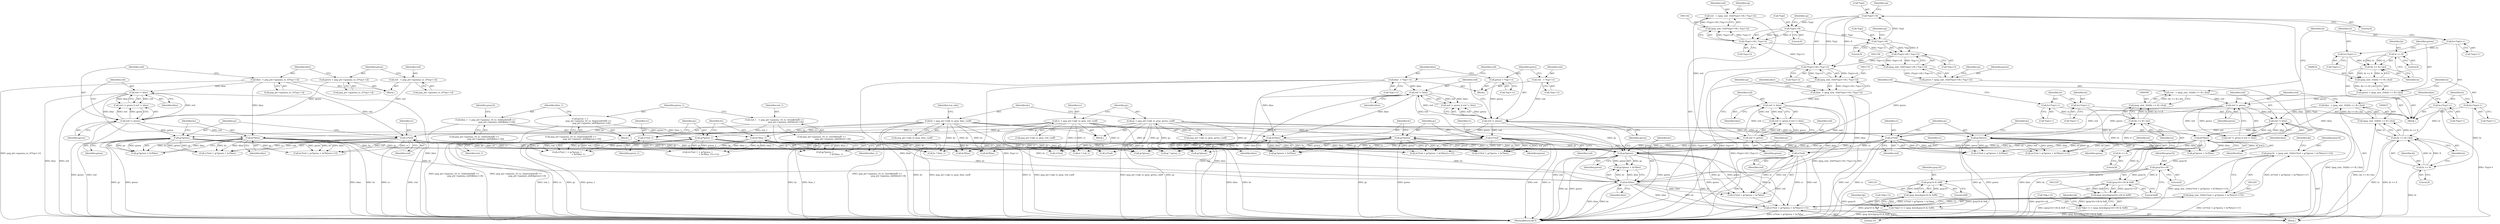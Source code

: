 digraph "0_Chrome_7f3d85b096f66870a15b37c2f40b219b2e292693_9@integer" {
"1001198" [label="(Call,gray16  = (png_uint_16)((rc*red + gc*green + bc*blue)>>15))"];
"1001200" [label="(Call,(png_uint_16)((rc*red + gc*green + bc*blue)>>15))"];
"1001202" [label="(Call,(rc*red + gc*green + bc*blue)>>15)"];
"1001204" [label="(Call,rc*red)"];
"1000660" [label="(Call,rc*red)"];
"1000127" [label="(Call,rc = png_ptr->rgb_to_gray_red_coeff)"];
"1000645" [label="(Call,red != green)"];
"1000596" [label="(Call,red   = (png_uint_16)((hi << 8) | (lo)))"];
"1000598" [label="(Call,(png_uint_16)((hi << 8) | (lo)))"];
"1000600" [label="(Call,(hi << 8) | (lo))"];
"1000601" [label="(Call,hi << 8)"];
"1000586" [label="(Call,hi=*(sp)++)"];
"1000591" [label="(Call,lo=*(sp)++)"];
"1000615" [label="(Call,green = (png_uint_16)((hi << 8) | (lo)))"];
"1000617" [label="(Call,(png_uint_16)((hi << 8) | (lo)))"];
"1000619" [label="(Call,(hi << 8) | (lo))"];
"1000620" [label="(Call,hi << 8)"];
"1000605" [label="(Call,hi=*(sp)++)"];
"1000610" [label="(Call,lo=*(sp)++)"];
"1000648" [label="(Call,red != blue)"];
"1000634" [label="(Call,blue  = (png_uint_16)((hi << 8) | (lo)))"];
"1000636" [label="(Call,(png_uint_16)((hi << 8) | (lo)))"];
"1000638" [label="(Call,(hi << 8) | (lo))"];
"1000639" [label="(Call,hi << 8)"];
"1000624" [label="(Call,hi=*(sp)++)"];
"1000629" [label="(Call,lo=*(sp)++)"];
"1000241" [label="(Call,rc*red)"];
"1000224" [label="(Call,red != blue)"];
"1000221" [label="(Call,red != green)"];
"1000190" [label="(Call,red   = png_ptr->gamma_to_1[*(sp++)])"];
"1000200" [label="(Call,green = png_ptr->gamma_to_1[*(sp++)])"];
"1000210" [label="(Call,blue  = png_ptr->gamma_to_1[*(sp++)])"];
"1000319" [label="(Call,rc*red)"];
"1000304" [label="(Call,red != blue)"];
"1000301" [label="(Call,red != green)"];
"1000282" [label="(Call,red   = *(sp++))"];
"1000288" [label="(Call,green = *(sp++))"];
"1000294" [label="(Call,blue  = *(sp++))"];
"1000509" [label="(Call,rc*red_1)"];
"1000449" [label="(Call,red_1   = png_ptr->gamma_16_to_1[(red&0xff) >>\n                                  png_ptr->gamma_shift][red>>8])"];
"1001189" [label="(Call,red != green)"];
"1001139" [label="(Call,red   = (png_uint_16)((*(sp)<<8) | *(sp+1)))"];
"1001141" [label="(Call,(png_uint_16)((*(sp)<<8) | *(sp+1)))"];
"1001143" [label="(Call,(*(sp)<<8) | *(sp+1))"];
"1001144" [label="(Call,*(sp)<<8)"];
"1001176" [label="(Call,*(sp)<<8)"];
"1001160" [label="(Call,*(sp)<<8)"];
"1001175" [label="(Call,(*(sp)<<8) | *(sp+1))"];
"1001159" [label="(Call,(*(sp)<<8) | *(sp+1))"];
"1001155" [label="(Call,green = (png_uint_16)((*(sp)<<8) | *(sp+1)))"];
"1001157" [label="(Call,(png_uint_16)((*(sp)<<8) | *(sp+1)))"];
"1001192" [label="(Call,red != blue)"];
"1001171" [label="(Call,blue  = (png_uint_16)((*(sp)<<8) | *(sp+1)))"];
"1001173" [label="(Call,(png_uint_16)((*(sp)<<8) | *(sp+1)))"];
"1001208" [label="(Call,gc*green)"];
"1000513" [label="(Call,gc*green_1)"];
"1000133" [label="(Call,gc = png_ptr->rgb_to_gray_green_coeff)"];
"1000467" [label="(Call,green_1 =\n                         png_ptr->gamma_16_to_1[(green&0xff) >>\n                                  png_ptr->gamma_shift][green>>8])"];
"1000323" [label="(Call,gc*green)"];
"1000664" [label="(Call,gc*green)"];
"1000245" [label="(Call,gc*green)"];
"1001211" [label="(Call,bc*blue)"];
"1000667" [label="(Call,bc*blue)"];
"1000139" [label="(Call,bc = png_ptr->rgb_to_gray_blue_coeff)"];
"1000326" [label="(Call,bc*blue)"];
"1000516" [label="(Call,bc*blue_1)"];
"1000485" [label="(Call,blue_1  = png_ptr->gamma_16_to_1[(blue&0xff) >>\n                                  png_ptr->gamma_shift][blue>>8])"];
"1000248" [label="(Call,bc*blue)"];
"1001222" [label="(Call,gray16>>8)"];
"1001221" [label="(Call,(gray16>>8) & 0xff)"];
"1001219" [label="(Call,(png_byte)((gray16>>8) & 0xff))"];
"1001215" [label="(Call,*(dp++) = (png_byte)((gray16>>8) & 0xff))"];
"1001232" [label="(Call,gray16 & 0xff)"];
"1001230" [label="(Call,(png_byte)(gray16 & 0xff))"];
"1001226" [label="(Call,*(dp++) = (png_byte)(gray16 & 0xff))"];
"1000509" [label="(Call,rc*red_1)"];
"1000242" [label="(Identifier,rc)"];
"1000326" [label="(Call,bc*blue)"];
"1001212" [label="(Identifier,bc)"];
"1000467" [label="(Call,green_1 =\n                         png_ptr->gamma_16_to_1[(green&0xff) >>\n                                  png_ptr->gamma_shift][green>>8])"];
"1001192" [label="(Call,red != blue)"];
"1000486" [label="(Identifier,blue_1)"];
"1000243" [label="(Identifier,red)"];
"1000128" [label="(Identifier,rc)"];
"1000220" [label="(Call,red != green || red != blue)"];
"1000862" [label="(Call,rc*red)"];
"1000646" [label="(Identifier,red)"];
"1001206" [label="(Identifier,red)"];
"1001230" [label="(Call,(png_byte)(gray16 & 0xff))"];
"1001159" [label="(Call,(*(sp)<<8) | *(sp+1))"];
"1000866" [label="(Call,gc*green)"];
"1001202" [label="(Call,(rc*red + gc*green + bc*blue)>>15)"];
"1000610" [label="(Call,lo=*(sp)++)"];
"1000212" [label="(Call,png_ptr->gamma_to_1[*(sp++)])"];
"1001215" [label="(Call,*(dp++) = (png_byte)((gray16>>8) & 0xff))"];
"1000487" [label="(Call,png_ptr->gamma_16_to_1[(blue&0xff) >>\n                                  png_ptr->gamma_shift][blue>>8])"];
"1001144" [label="(Call,*(sp)<<8)"];
"1000301" [label="(Call,red != green)"];
"1000661" [label="(Identifier,rc)"];
"1000141" [label="(Call,png_ptr->rgb_to_gray_blue_coeff)"];
"1000210" [label="(Call,blue  = png_ptr->gamma_to_1[*(sp++)])"];
"1000636" [label="(Call,(png_uint_16)((hi << 8) | (lo)))"];
"1000468" [label="(Identifier,green_1)"];
"1000290" [label="(Call,*(sp++))"];
"1001203" [label="(Call,rc*red + gc*green + bc*blue)"];
"1001208" [label="(Call,gc*green)"];
"1001211" [label="(Call,bc*blue)"];
"1000591" [label="(Call,lo=*(sp)++)"];
"1000664" [label="(Call,gc*green)"];
"1001214" [label="(Literal,15)"];
"1000211" [label="(Identifier,blue)"];
"1000511" [label="(Identifier,red_1)"];
"1001171" [label="(Call,blue  = (png_uint_16)((*(sp)<<8) | *(sp+1)))"];
"1000240" [label="(Call,rc*red + gc*green + bc*blue)"];
"1001161" [label="(Call,*(sp))"];
"1001177" [label="(Call,*(sp))"];
"1000635" [label="(Identifier,blue)"];
"1000592" [label="(Identifier,lo)"];
"1000304" [label="(Call,red != blue)"];
"1001175" [label="(Call,(*(sp)<<8) | *(sp+1))"];
"1000514" [label="(Identifier,gc)"];
"1000587" [label="(Identifier,hi)"];
"1000241" [label="(Call,rc*red)"];
"1000634" [label="(Call,blue  = (png_uint_16)((hi << 8) | (lo)))"];
"1000306" [label="(Identifier,blue)"];
"1000510" [label="(Identifier,rc)"];
"1000639" [label="(Call,hi << 8)"];
"1000647" [label="(Identifier,green)"];
"1000447" [label="(Block,)"];
"1000669" [label="(Identifier,blue)"];
"1001157" [label="(Call,(png_uint_16)((*(sp)<<8) | *(sp+1)))"];
"1000328" [label="(Identifier,blue)"];
"1001204" [label="(Call,rc*red)"];
"1001057" [label="(Call,bc * blue_1)"];
"1000325" [label="(Identifier,green)"];
"1001140" [label="(Identifier,red)"];
"1000512" [label="(Call,gc*green_1\n                                  + bc*blue_1)"];
"1000791" [label="(Call,gc*green)"];
"1001224" [label="(Literal,8)"];
"1000597" [label="(Identifier,red)"];
"1000319" [label="(Call,rc*red)"];
"1000321" [label="(Identifier,red)"];
"1000247" [label="(Identifier,green)"];
"1000649" [label="(Identifier,red)"];
"1000617" [label="(Call,(png_uint_16)((hi << 8) | (lo)))"];
"1000593" [label="(Call,*(sp)++)"];
"1001179" [label="(Literal,8)"];
"1001166" [label="(Identifier,sp)"];
"1001221" [label="(Call,(gray16>>8) & 0xff)"];
"1000603" [label="(Literal,8)"];
"1001160" [label="(Call,*(sp)<<8)"];
"1000513" [label="(Call,gc*green_1)"];
"1000248" [label="(Call,bc*blue)"];
"1000323" [label="(Call,gc*green)"];
"1000596" [label="(Call,red   = (png_uint_16)((hi << 8) | (lo)))"];
"1000626" [label="(Call,*(sp)++)"];
"1000787" [label="(Call,rc*red)"];
"1000650" [label="(Identifier,blue)"];
"1000631" [label="(Call,*(sp)++)"];
"1000200" [label="(Call,green = png_ptr->gamma_to_1[*(sp++)])"];
"1000245" [label="(Call,gc*green)"];
"1000588" [label="(Call,*(sp)++)"];
"1001155" [label="(Call,green = (png_uint_16)((*(sp)<<8) | *(sp+1)))"];
"1000451" [label="(Call,png_ptr->gamma_16_to_1[(red&0xff) >>\n                                  png_ptr->gamma_shift][red>>8])"];
"1001172" [label="(Identifier,blue)"];
"1000869" [label="(Call,bc*blue)"];
"1000244" [label="(Call,gc*green + bc*blue)"];
"1000619" [label="(Call,(hi << 8) | (lo))"];
"1000226" [label="(Identifier,blue)"];
"1000642" [label="(Identifier,lo)"];
"1000192" [label="(Call,png_ptr->gamma_to_1[*(sp++)])"];
"1000288" [label="(Call,green = *(sp++))"];
"1001134" [label="(Block,)"];
"1001227" [label="(Call,*(dp++))"];
"1000644" [label="(Call,red != green || red != blue)"];
"1000607" [label="(Call,*(sp)++)"];
"1000624" [label="(Call,hi=*(sp)++)"];
"1001185" [label="(Identifier,sp)"];
"1000318" [label="(Call,rc*red + gc*green + bc*blue)"];
"1000296" [label="(Call,*(sp++))"];
"1000794" [label="(Call,bc*blue)"];
"1000648" [label="(Call,red != blue)"];
"1000658" [label="(Call,(rc*red + gc*green + bc*blue)>>15)"];
"1000250" [label="(Identifier,blue)"];
"1000224" [label="(Call,red != blue)"];
"1001191" [label="(Identifier,green)"];
"1000586" [label="(Call,hi=*(sp)++)"];
"1001222" [label="(Call,gray16>>8)"];
"1001147" [label="(Literal,8)"];
"1000602" [label="(Identifier,hi)"];
"1000294" [label="(Call,blue  = *(sp++))"];
"1000622" [label="(Literal,8)"];
"1001193" [label="(Identifier,red)"];
"1001163" [label="(Literal,8)"];
"1001189" [label="(Call,red != green)"];
"1000666" [label="(Identifier,green)"];
"1000629" [label="(Call,lo=*(sp)++)"];
"1001209" [label="(Identifier,gc)"];
"1000222" [label="(Identifier,red)"];
"1000600" [label="(Call,(hi << 8) | (lo))"];
"1000303" [label="(Identifier,green)"];
"1000517" [label="(Identifier,bc)"];
"1000604" [label="(Identifier,lo)"];
"1000249" [label="(Identifier,bc)"];
"1000485" [label="(Call,blue_1  = png_ptr->gamma_16_to_1[(blue&0xff) >>\n                                  png_ptr->gamma_shift][blue>>8])"];
"1001050" [label="(Call,rc * red_1)"];
"1001194" [label="(Identifier,blue)"];
"1000305" [label="(Identifier,red)"];
"1001150" [label="(Identifier,sp)"];
"1000190" [label="(Call,red   = png_ptr->gamma_to_1[*(sp++)])"];
"1001233" [label="(Identifier,gray16)"];
"1000449" [label="(Call,red_1   = png_ptr->gamma_16_to_1[(red&0xff) >>\n                                  png_ptr->gamma_shift][red>>8])"];
"1000147" [label="(Identifier,row_info)"];
"1000289" [label="(Identifier,green)"];
"1001210" [label="(Identifier,green)"];
"1000320" [label="(Identifier,rc)"];
"1000621" [label="(Identifier,hi)"];
"1000611" [label="(Identifier,lo)"];
"1001226" [label="(Call,*(dp++) = (png_byte)(gray16 & 0xff))"];
"1000300" [label="(Call,red != green || red != blue)"];
"1000133" [label="(Call,gc = png_ptr->rgb_to_gray_green_coeff)"];
"1001234" [label="(Literal,0xff)"];
"1000127" [label="(Call,rc = png_ptr->rgb_to_gray_red_coeff)"];
"1001229" [label="(Identifier,dp)"];
"1001238" [label="(Identifier,dp)"];
"1001199" [label="(Identifier,gray16)"];
"1001205" [label="(Identifier,rc)"];
"1000623" [label="(Identifier,lo)"];
"1000282" [label="(Call,red   = *(sp++))"];
"1000665" [label="(Identifier,gc)"];
"1001207" [label="(Call,gc*green + bc*blue)"];
"1001176" [label="(Call,*(sp)<<8)"];
"1000507" [label="(Call,(rc*red_1 + gc*green_1\n                                  + bc*blue_1)>>15)"];
"1001285" [label="(MethodReturn,RET)"];
"1000283" [label="(Identifier,red)"];
"1000134" [label="(Identifier,gc)"];
"1000280" [label="(Block,)"];
"1000516" [label="(Call,bc*blue_1)"];
"1001054" [label="(Call,gc * green_1)"];
"1001153" [label="(Identifier,sp)"];
"1000317" [label="(Call,(rc*red + gc*green + bc*blue)>>15)"];
"1000601" [label="(Call,hi << 8)"];
"1001148" [label="(Call,*(sp+1))"];
"1000662" [label="(Identifier,red)"];
"1000663" [label="(Call,gc*green + bc*blue)"];
"1001198" [label="(Call,gray16  = (png_uint_16)((rc*red + gc*green + bc*blue)>>15))"];
"1000579" [label="(Block,)"];
"1000515" [label="(Identifier,green_1)"];
"1000612" [label="(Call,*(sp)++)"];
"1000641" [label="(Literal,8)"];
"1000324" [label="(Identifier,gc)"];
"1001164" [label="(Call,*(sp+1))"];
"1000667" [label="(Call,bc*blue)"];
"1000327" [label="(Identifier,bc)"];
"1000139" [label="(Call,bc = png_ptr->rgb_to_gray_blue_coeff)"];
"1000188" [label="(Block,)"];
"1001180" [label="(Call,*(sp+1))"];
"1001141" [label="(Call,(png_uint_16)((*(sp)<<8) | *(sp+1)))"];
"1000221" [label="(Call,red != green)"];
"1001216" [label="(Call,*(dp++))"];
"1000246" [label="(Identifier,gc)"];
"1000191" [label="(Identifier,red)"];
"1000223" [label="(Identifier,green)"];
"1001190" [label="(Identifier,red)"];
"1000284" [label="(Call,*(sp++))"];
"1000225" [label="(Identifier,red)"];
"1000660" [label="(Call,rc*red)"];
"1000518" [label="(Identifier,blue_1)"];
"1001218" [label="(Identifier,dp)"];
"1000295" [label="(Identifier,blue)"];
"1000140" [label="(Identifier,bc)"];
"1001223" [label="(Identifier,gray16)"];
"1001169" [label="(Identifier,sp)"];
"1001219" [label="(Call,(png_byte)((gray16>>8) & 0xff))"];
"1000504" [label="(Identifier,gray16)"];
"1001156" [label="(Identifier,green)"];
"1000616" [label="(Identifier,green)"];
"1000135" [label="(Call,png_ptr->rgb_to_gray_green_coeff)"];
"1001145" [label="(Call,*(sp))"];
"1000129" [label="(Call,png_ptr->rgb_to_gray_red_coeff)"];
"1001200" [label="(Call,(png_uint_16)((rc*red + gc*green + bc*blue)>>15))"];
"1000638" [label="(Call,(hi << 8) | (lo))"];
"1000508" [label="(Call,rc*red_1 + gc*green_1\n                                  + bc*blue_1)"];
"1001139" [label="(Call,red   = (png_uint_16)((*(sp)<<8) | *(sp+1)))"];
"1000125" [label="(Block,)"];
"1001182" [label="(Identifier,sp)"];
"1001173" [label="(Call,(png_uint_16)((*(sp)<<8) | *(sp+1)))"];
"1000630" [label="(Identifier,lo)"];
"1000659" [label="(Call,rc*red + gc*green + bc*blue)"];
"1000322" [label="(Call,gc*green + bc*blue)"];
"1000202" [label="(Call,png_ptr->gamma_to_1[*(sp++)])"];
"1001143" [label="(Call,(*(sp)<<8) | *(sp+1))"];
"1000645" [label="(Call,red != green)"];
"1000620" [label="(Call,hi << 8)"];
"1000201" [label="(Identifier,green)"];
"1000625" [label="(Identifier,hi)"];
"1000450" [label="(Identifier,red_1)"];
"1001225" [label="(Literal,0xff)"];
"1001213" [label="(Identifier,blue)"];
"1000598" [label="(Call,(png_uint_16)((hi << 8) | (lo)))"];
"1000469" [label="(Call,png_ptr->gamma_16_to_1[(green&0xff) >>\n                                  png_ptr->gamma_shift][green>>8])"];
"1001232" [label="(Call,gray16 & 0xff)"];
"1000640" [label="(Identifier,hi)"];
"1000668" [label="(Identifier,bc)"];
"1001188" [label="(Call,red != green || red != blue)"];
"1000606" [label="(Identifier,hi)"];
"1000615" [label="(Call,green = (png_uint_16)((hi << 8) | (lo)))"];
"1000302" [label="(Identifier,red)"];
"1000239" [label="(Call,(rc*red + gc*green + bc*blue)>>15)"];
"1000605" [label="(Call,hi=*(sp)++)"];
"1001198" -> "1001134"  [label="AST: "];
"1001198" -> "1001200"  [label="CFG: "];
"1001199" -> "1001198"  [label="AST: "];
"1001200" -> "1001198"  [label="AST: "];
"1001218" -> "1001198"  [label="CFG: "];
"1001198" -> "1001285"  [label="DDG: (png_uint_16)((rc*red + gc*green + bc*blue)>>15)"];
"1001200" -> "1001198"  [label="DDG: (rc*red + gc*green + bc*blue)>>15"];
"1001198" -> "1001222"  [label="DDG: gray16"];
"1001200" -> "1001202"  [label="CFG: "];
"1001201" -> "1001200"  [label="AST: "];
"1001202" -> "1001200"  [label="AST: "];
"1001200" -> "1001285"  [label="DDG: (rc*red + gc*green + bc*blue)>>15"];
"1001202" -> "1001200"  [label="DDG: rc*red + gc*green + bc*blue"];
"1001202" -> "1001200"  [label="DDG: 15"];
"1001202" -> "1001214"  [label="CFG: "];
"1001203" -> "1001202"  [label="AST: "];
"1001214" -> "1001202"  [label="AST: "];
"1001202" -> "1001285"  [label="DDG: rc*red + gc*green + bc*blue"];
"1001204" -> "1001202"  [label="DDG: rc"];
"1001204" -> "1001202"  [label="DDG: red"];
"1001208" -> "1001202"  [label="DDG: gc"];
"1001208" -> "1001202"  [label="DDG: green"];
"1001211" -> "1001202"  [label="DDG: bc"];
"1001211" -> "1001202"  [label="DDG: blue"];
"1001204" -> "1001203"  [label="AST: "];
"1001204" -> "1001206"  [label="CFG: "];
"1001205" -> "1001204"  [label="AST: "];
"1001206" -> "1001204"  [label="AST: "];
"1001209" -> "1001204"  [label="CFG: "];
"1001204" -> "1001285"  [label="DDG: rc"];
"1001204" -> "1001285"  [label="DDG: red"];
"1001204" -> "1001203"  [label="DDG: rc"];
"1001204" -> "1001203"  [label="DDG: red"];
"1000660" -> "1001204"  [label="DDG: rc"];
"1000241" -> "1001204"  [label="DDG: rc"];
"1000319" -> "1001204"  [label="DDG: rc"];
"1000127" -> "1001204"  [label="DDG: rc"];
"1000509" -> "1001204"  [label="DDG: rc"];
"1001189" -> "1001204"  [label="DDG: red"];
"1001192" -> "1001204"  [label="DDG: red"];
"1000660" -> "1000659"  [label="AST: "];
"1000660" -> "1000662"  [label="CFG: "];
"1000661" -> "1000660"  [label="AST: "];
"1000662" -> "1000660"  [label="AST: "];
"1000665" -> "1000660"  [label="CFG: "];
"1000660" -> "1001285"  [label="DDG: rc"];
"1000660" -> "1001285"  [label="DDG: red"];
"1000660" -> "1000658"  [label="DDG: rc"];
"1000660" -> "1000658"  [label="DDG: red"];
"1000660" -> "1000659"  [label="DDG: rc"];
"1000660" -> "1000659"  [label="DDG: red"];
"1000127" -> "1000660"  [label="DDG: rc"];
"1000645" -> "1000660"  [label="DDG: red"];
"1000648" -> "1000660"  [label="DDG: red"];
"1000660" -> "1000787"  [label="DDG: rc"];
"1000660" -> "1000862"  [label="DDG: rc"];
"1000660" -> "1001050"  [label="DDG: rc"];
"1000127" -> "1000125"  [label="AST: "];
"1000127" -> "1000129"  [label="CFG: "];
"1000128" -> "1000127"  [label="AST: "];
"1000129" -> "1000127"  [label="AST: "];
"1000134" -> "1000127"  [label="CFG: "];
"1000127" -> "1001285"  [label="DDG: png_ptr->rgb_to_gray_red_coeff"];
"1000127" -> "1001285"  [label="DDG: rc"];
"1000127" -> "1000241"  [label="DDG: rc"];
"1000127" -> "1000319"  [label="DDG: rc"];
"1000127" -> "1000509"  [label="DDG: rc"];
"1000127" -> "1000787"  [label="DDG: rc"];
"1000127" -> "1000862"  [label="DDG: rc"];
"1000127" -> "1001050"  [label="DDG: rc"];
"1000645" -> "1000644"  [label="AST: "];
"1000645" -> "1000647"  [label="CFG: "];
"1000646" -> "1000645"  [label="AST: "];
"1000647" -> "1000645"  [label="AST: "];
"1000649" -> "1000645"  [label="CFG: "];
"1000644" -> "1000645"  [label="CFG: "];
"1000645" -> "1000644"  [label="DDG: red"];
"1000645" -> "1000644"  [label="DDG: green"];
"1000596" -> "1000645"  [label="DDG: red"];
"1000615" -> "1000645"  [label="DDG: green"];
"1000645" -> "1000648"  [label="DDG: red"];
"1000645" -> "1000664"  [label="DDG: green"];
"1000596" -> "1000579"  [label="AST: "];
"1000596" -> "1000598"  [label="CFG: "];
"1000597" -> "1000596"  [label="AST: "];
"1000598" -> "1000596"  [label="AST: "];
"1000606" -> "1000596"  [label="CFG: "];
"1000598" -> "1000596"  [label="DDG: (hi << 8) | (lo)"];
"1000598" -> "1000600"  [label="CFG: "];
"1000599" -> "1000598"  [label="AST: "];
"1000600" -> "1000598"  [label="AST: "];
"1000600" -> "1000598"  [label="DDG: hi << 8"];
"1000600" -> "1000598"  [label="DDG: lo"];
"1000600" -> "1000604"  [label="CFG: "];
"1000601" -> "1000600"  [label="AST: "];
"1000604" -> "1000600"  [label="AST: "];
"1000601" -> "1000600"  [label="DDG: hi"];
"1000601" -> "1000600"  [label="DDG: 8"];
"1000591" -> "1000600"  [label="DDG: lo"];
"1000601" -> "1000603"  [label="CFG: "];
"1000602" -> "1000601"  [label="AST: "];
"1000603" -> "1000601"  [label="AST: "];
"1000604" -> "1000601"  [label="CFG: "];
"1000586" -> "1000601"  [label="DDG: hi"];
"1000586" -> "1000579"  [label="AST: "];
"1000586" -> "1000588"  [label="CFG: "];
"1000587" -> "1000586"  [label="AST: "];
"1000588" -> "1000586"  [label="AST: "];
"1000592" -> "1000586"  [label="CFG: "];
"1000591" -> "1000579"  [label="AST: "];
"1000591" -> "1000593"  [label="CFG: "];
"1000592" -> "1000591"  [label="AST: "];
"1000593" -> "1000591"  [label="AST: "];
"1000597" -> "1000591"  [label="CFG: "];
"1000615" -> "1000579"  [label="AST: "];
"1000615" -> "1000617"  [label="CFG: "];
"1000616" -> "1000615"  [label="AST: "];
"1000617" -> "1000615"  [label="AST: "];
"1000625" -> "1000615"  [label="CFG: "];
"1000617" -> "1000615"  [label="DDG: (hi << 8) | (lo)"];
"1000617" -> "1000619"  [label="CFG: "];
"1000618" -> "1000617"  [label="AST: "];
"1000619" -> "1000617"  [label="AST: "];
"1000619" -> "1000617"  [label="DDG: hi << 8"];
"1000619" -> "1000617"  [label="DDG: lo"];
"1000619" -> "1000623"  [label="CFG: "];
"1000620" -> "1000619"  [label="AST: "];
"1000623" -> "1000619"  [label="AST: "];
"1000620" -> "1000619"  [label="DDG: hi"];
"1000620" -> "1000619"  [label="DDG: 8"];
"1000610" -> "1000619"  [label="DDG: lo"];
"1000620" -> "1000622"  [label="CFG: "];
"1000621" -> "1000620"  [label="AST: "];
"1000622" -> "1000620"  [label="AST: "];
"1000623" -> "1000620"  [label="CFG: "];
"1000605" -> "1000620"  [label="DDG: hi"];
"1000605" -> "1000579"  [label="AST: "];
"1000605" -> "1000607"  [label="CFG: "];
"1000606" -> "1000605"  [label="AST: "];
"1000607" -> "1000605"  [label="AST: "];
"1000611" -> "1000605"  [label="CFG: "];
"1000610" -> "1000579"  [label="AST: "];
"1000610" -> "1000612"  [label="CFG: "];
"1000611" -> "1000610"  [label="AST: "];
"1000612" -> "1000610"  [label="AST: "];
"1000616" -> "1000610"  [label="CFG: "];
"1000648" -> "1000644"  [label="AST: "];
"1000648" -> "1000650"  [label="CFG: "];
"1000649" -> "1000648"  [label="AST: "];
"1000650" -> "1000648"  [label="AST: "];
"1000644" -> "1000648"  [label="CFG: "];
"1000648" -> "1000644"  [label="DDG: red"];
"1000648" -> "1000644"  [label="DDG: blue"];
"1000634" -> "1000648"  [label="DDG: blue"];
"1000648" -> "1000667"  [label="DDG: blue"];
"1000634" -> "1000579"  [label="AST: "];
"1000634" -> "1000636"  [label="CFG: "];
"1000635" -> "1000634"  [label="AST: "];
"1000636" -> "1000634"  [label="AST: "];
"1000646" -> "1000634"  [label="CFG: "];
"1000634" -> "1001285"  [label="DDG: (png_uint_16)((hi << 8) | (lo))"];
"1000636" -> "1000634"  [label="DDG: (hi << 8) | (lo)"];
"1000634" -> "1000667"  [label="DDG: blue"];
"1000636" -> "1000638"  [label="CFG: "];
"1000637" -> "1000636"  [label="AST: "];
"1000638" -> "1000636"  [label="AST: "];
"1000636" -> "1001285"  [label="DDG: (hi << 8) | (lo)"];
"1000638" -> "1000636"  [label="DDG: hi << 8"];
"1000638" -> "1000636"  [label="DDG: lo"];
"1000638" -> "1000642"  [label="CFG: "];
"1000639" -> "1000638"  [label="AST: "];
"1000642" -> "1000638"  [label="AST: "];
"1000638" -> "1001285"  [label="DDG: hi << 8"];
"1000638" -> "1001285"  [label="DDG: lo"];
"1000639" -> "1000638"  [label="DDG: hi"];
"1000639" -> "1000638"  [label="DDG: 8"];
"1000629" -> "1000638"  [label="DDG: lo"];
"1000639" -> "1000641"  [label="CFG: "];
"1000640" -> "1000639"  [label="AST: "];
"1000641" -> "1000639"  [label="AST: "];
"1000642" -> "1000639"  [label="CFG: "];
"1000639" -> "1001285"  [label="DDG: hi"];
"1000624" -> "1000639"  [label="DDG: hi"];
"1000624" -> "1000579"  [label="AST: "];
"1000624" -> "1000626"  [label="CFG: "];
"1000625" -> "1000624"  [label="AST: "];
"1000626" -> "1000624"  [label="AST: "];
"1000630" -> "1000624"  [label="CFG: "];
"1000629" -> "1000579"  [label="AST: "];
"1000629" -> "1000631"  [label="CFG: "];
"1000630" -> "1000629"  [label="AST: "];
"1000631" -> "1000629"  [label="AST: "];
"1000635" -> "1000629"  [label="CFG: "];
"1000629" -> "1001285"  [label="DDG: *(sp)++"];
"1000241" -> "1000240"  [label="AST: "];
"1000241" -> "1000243"  [label="CFG: "];
"1000242" -> "1000241"  [label="AST: "];
"1000243" -> "1000241"  [label="AST: "];
"1000246" -> "1000241"  [label="CFG: "];
"1000241" -> "1001285"  [label="DDG: rc"];
"1000241" -> "1001285"  [label="DDG: red"];
"1000241" -> "1000239"  [label="DDG: rc"];
"1000241" -> "1000239"  [label="DDG: red"];
"1000241" -> "1000240"  [label="DDG: rc"];
"1000241" -> "1000240"  [label="DDG: red"];
"1000224" -> "1000241"  [label="DDG: red"];
"1000221" -> "1000241"  [label="DDG: red"];
"1000241" -> "1000787"  [label="DDG: rc"];
"1000241" -> "1000862"  [label="DDG: rc"];
"1000241" -> "1001050"  [label="DDG: rc"];
"1000224" -> "1000220"  [label="AST: "];
"1000224" -> "1000226"  [label="CFG: "];
"1000225" -> "1000224"  [label="AST: "];
"1000226" -> "1000224"  [label="AST: "];
"1000220" -> "1000224"  [label="CFG: "];
"1000224" -> "1001285"  [label="DDG: red"];
"1000224" -> "1001285"  [label="DDG: blue"];
"1000224" -> "1000220"  [label="DDG: red"];
"1000224" -> "1000220"  [label="DDG: blue"];
"1000221" -> "1000224"  [label="DDG: red"];
"1000210" -> "1000224"  [label="DDG: blue"];
"1000224" -> "1000248"  [label="DDG: blue"];
"1000221" -> "1000220"  [label="AST: "];
"1000221" -> "1000223"  [label="CFG: "];
"1000222" -> "1000221"  [label="AST: "];
"1000223" -> "1000221"  [label="AST: "];
"1000225" -> "1000221"  [label="CFG: "];
"1000220" -> "1000221"  [label="CFG: "];
"1000221" -> "1001285"  [label="DDG: green"];
"1000221" -> "1001285"  [label="DDG: red"];
"1000221" -> "1000220"  [label="DDG: red"];
"1000221" -> "1000220"  [label="DDG: green"];
"1000190" -> "1000221"  [label="DDG: red"];
"1000200" -> "1000221"  [label="DDG: green"];
"1000221" -> "1000245"  [label="DDG: green"];
"1000190" -> "1000188"  [label="AST: "];
"1000190" -> "1000192"  [label="CFG: "];
"1000191" -> "1000190"  [label="AST: "];
"1000192" -> "1000190"  [label="AST: "];
"1000201" -> "1000190"  [label="CFG: "];
"1000200" -> "1000188"  [label="AST: "];
"1000200" -> "1000202"  [label="CFG: "];
"1000201" -> "1000200"  [label="AST: "];
"1000202" -> "1000200"  [label="AST: "];
"1000211" -> "1000200"  [label="CFG: "];
"1000210" -> "1000188"  [label="AST: "];
"1000210" -> "1000212"  [label="CFG: "];
"1000211" -> "1000210"  [label="AST: "];
"1000212" -> "1000210"  [label="AST: "];
"1000222" -> "1000210"  [label="CFG: "];
"1000210" -> "1001285"  [label="DDG: png_ptr->gamma_to_1[*(sp++)]"];
"1000210" -> "1001285"  [label="DDG: blue"];
"1000210" -> "1000248"  [label="DDG: blue"];
"1000319" -> "1000318"  [label="AST: "];
"1000319" -> "1000321"  [label="CFG: "];
"1000320" -> "1000319"  [label="AST: "];
"1000321" -> "1000319"  [label="AST: "];
"1000324" -> "1000319"  [label="CFG: "];
"1000319" -> "1001285"  [label="DDG: red"];
"1000319" -> "1001285"  [label="DDG: rc"];
"1000319" -> "1000317"  [label="DDG: rc"];
"1000319" -> "1000317"  [label="DDG: red"];
"1000319" -> "1000318"  [label="DDG: rc"];
"1000319" -> "1000318"  [label="DDG: red"];
"1000304" -> "1000319"  [label="DDG: red"];
"1000301" -> "1000319"  [label="DDG: red"];
"1000319" -> "1000787"  [label="DDG: rc"];
"1000319" -> "1000862"  [label="DDG: rc"];
"1000319" -> "1001050"  [label="DDG: rc"];
"1000304" -> "1000300"  [label="AST: "];
"1000304" -> "1000306"  [label="CFG: "];
"1000305" -> "1000304"  [label="AST: "];
"1000306" -> "1000304"  [label="AST: "];
"1000300" -> "1000304"  [label="CFG: "];
"1000304" -> "1001285"  [label="DDG: red"];
"1000304" -> "1001285"  [label="DDG: blue"];
"1000304" -> "1000300"  [label="DDG: red"];
"1000304" -> "1000300"  [label="DDG: blue"];
"1000301" -> "1000304"  [label="DDG: red"];
"1000294" -> "1000304"  [label="DDG: blue"];
"1000304" -> "1000326"  [label="DDG: blue"];
"1000301" -> "1000300"  [label="AST: "];
"1000301" -> "1000303"  [label="CFG: "];
"1000302" -> "1000301"  [label="AST: "];
"1000303" -> "1000301"  [label="AST: "];
"1000305" -> "1000301"  [label="CFG: "];
"1000300" -> "1000301"  [label="CFG: "];
"1000301" -> "1001285"  [label="DDG: green"];
"1000301" -> "1001285"  [label="DDG: red"];
"1000301" -> "1000300"  [label="DDG: red"];
"1000301" -> "1000300"  [label="DDG: green"];
"1000282" -> "1000301"  [label="DDG: red"];
"1000288" -> "1000301"  [label="DDG: green"];
"1000301" -> "1000323"  [label="DDG: green"];
"1000282" -> "1000280"  [label="AST: "];
"1000282" -> "1000284"  [label="CFG: "];
"1000283" -> "1000282"  [label="AST: "];
"1000284" -> "1000282"  [label="AST: "];
"1000289" -> "1000282"  [label="CFG: "];
"1000288" -> "1000280"  [label="AST: "];
"1000288" -> "1000290"  [label="CFG: "];
"1000289" -> "1000288"  [label="AST: "];
"1000290" -> "1000288"  [label="AST: "];
"1000295" -> "1000288"  [label="CFG: "];
"1000294" -> "1000280"  [label="AST: "];
"1000294" -> "1000296"  [label="CFG: "];
"1000295" -> "1000294"  [label="AST: "];
"1000296" -> "1000294"  [label="AST: "];
"1000302" -> "1000294"  [label="CFG: "];
"1000294" -> "1001285"  [label="DDG: *(sp++)"];
"1000294" -> "1001285"  [label="DDG: blue"];
"1000294" -> "1000326"  [label="DDG: blue"];
"1000509" -> "1000508"  [label="AST: "];
"1000509" -> "1000511"  [label="CFG: "];
"1000510" -> "1000509"  [label="AST: "];
"1000511" -> "1000509"  [label="AST: "];
"1000514" -> "1000509"  [label="CFG: "];
"1000509" -> "1001285"  [label="DDG: red_1"];
"1000509" -> "1001285"  [label="DDG: rc"];
"1000509" -> "1000507"  [label="DDG: rc"];
"1000509" -> "1000507"  [label="DDG: red_1"];
"1000509" -> "1000508"  [label="DDG: rc"];
"1000509" -> "1000508"  [label="DDG: red_1"];
"1000449" -> "1000509"  [label="DDG: red_1"];
"1000509" -> "1000787"  [label="DDG: rc"];
"1000509" -> "1000862"  [label="DDG: rc"];
"1000509" -> "1001050"  [label="DDG: rc"];
"1000449" -> "1000447"  [label="AST: "];
"1000449" -> "1000451"  [label="CFG: "];
"1000450" -> "1000449"  [label="AST: "];
"1000451" -> "1000449"  [label="AST: "];
"1000468" -> "1000449"  [label="CFG: "];
"1000449" -> "1001285"  [label="DDG: png_ptr->gamma_16_to_1[(red&0xff) >>\n                                  png_ptr->gamma_shift][red>>8]"];
"1001189" -> "1001188"  [label="AST: "];
"1001189" -> "1001191"  [label="CFG: "];
"1001190" -> "1001189"  [label="AST: "];
"1001191" -> "1001189"  [label="AST: "];
"1001193" -> "1001189"  [label="CFG: "];
"1001188" -> "1001189"  [label="CFG: "];
"1001189" -> "1001188"  [label="DDG: red"];
"1001189" -> "1001188"  [label="DDG: green"];
"1001139" -> "1001189"  [label="DDG: red"];
"1001155" -> "1001189"  [label="DDG: green"];
"1001189" -> "1001192"  [label="DDG: red"];
"1001189" -> "1001208"  [label="DDG: green"];
"1001139" -> "1001134"  [label="AST: "];
"1001139" -> "1001141"  [label="CFG: "];
"1001140" -> "1001139"  [label="AST: "];
"1001141" -> "1001139"  [label="AST: "];
"1001153" -> "1001139"  [label="CFG: "];
"1001141" -> "1001139"  [label="DDG: (*(sp)<<8) | *(sp+1)"];
"1001141" -> "1001143"  [label="CFG: "];
"1001142" -> "1001141"  [label="AST: "];
"1001143" -> "1001141"  [label="AST: "];
"1001143" -> "1001141"  [label="DDG: *(sp)<<8"];
"1001143" -> "1001141"  [label="DDG: *(sp+1)"];
"1001143" -> "1001148"  [label="CFG: "];
"1001144" -> "1001143"  [label="AST: "];
"1001148" -> "1001143"  [label="AST: "];
"1001144" -> "1001143"  [label="DDG: *(sp)"];
"1001144" -> "1001143"  [label="DDG: 8"];
"1001175" -> "1001143"  [label="DDG: *(sp+1)"];
"1001143" -> "1001159"  [label="DDG: *(sp+1)"];
"1001144" -> "1001147"  [label="CFG: "];
"1001145" -> "1001144"  [label="AST: "];
"1001147" -> "1001144"  [label="AST: "];
"1001150" -> "1001144"  [label="CFG: "];
"1001176" -> "1001144"  [label="DDG: *(sp)"];
"1001144" -> "1001160"  [label="DDG: *(sp)"];
"1001176" -> "1001175"  [label="AST: "];
"1001176" -> "1001179"  [label="CFG: "];
"1001177" -> "1001176"  [label="AST: "];
"1001179" -> "1001176"  [label="AST: "];
"1001182" -> "1001176"  [label="CFG: "];
"1001176" -> "1001285"  [label="DDG: *(sp)"];
"1001176" -> "1001175"  [label="DDG: *(sp)"];
"1001176" -> "1001175"  [label="DDG: 8"];
"1001160" -> "1001176"  [label="DDG: *(sp)"];
"1001160" -> "1001159"  [label="AST: "];
"1001160" -> "1001163"  [label="CFG: "];
"1001161" -> "1001160"  [label="AST: "];
"1001163" -> "1001160"  [label="AST: "];
"1001166" -> "1001160"  [label="CFG: "];
"1001160" -> "1001159"  [label="DDG: *(sp)"];
"1001160" -> "1001159"  [label="DDG: 8"];
"1001175" -> "1001173"  [label="AST: "];
"1001175" -> "1001180"  [label="CFG: "];
"1001180" -> "1001175"  [label="AST: "];
"1001173" -> "1001175"  [label="CFG: "];
"1001175" -> "1001285"  [label="DDG: *(sp)<<8"];
"1001175" -> "1001285"  [label="DDG: *(sp+1)"];
"1001175" -> "1001173"  [label="DDG: *(sp)<<8"];
"1001175" -> "1001173"  [label="DDG: *(sp+1)"];
"1001159" -> "1001175"  [label="DDG: *(sp+1)"];
"1001159" -> "1001157"  [label="AST: "];
"1001159" -> "1001164"  [label="CFG: "];
"1001164" -> "1001159"  [label="AST: "];
"1001157" -> "1001159"  [label="CFG: "];
"1001159" -> "1001157"  [label="DDG: *(sp)<<8"];
"1001159" -> "1001157"  [label="DDG: *(sp+1)"];
"1001155" -> "1001134"  [label="AST: "];
"1001155" -> "1001157"  [label="CFG: "];
"1001156" -> "1001155"  [label="AST: "];
"1001157" -> "1001155"  [label="AST: "];
"1001169" -> "1001155"  [label="CFG: "];
"1001157" -> "1001155"  [label="DDG: (*(sp)<<8) | *(sp+1)"];
"1001158" -> "1001157"  [label="AST: "];
"1001192" -> "1001188"  [label="AST: "];
"1001192" -> "1001194"  [label="CFG: "];
"1001193" -> "1001192"  [label="AST: "];
"1001194" -> "1001192"  [label="AST: "];
"1001188" -> "1001192"  [label="CFG: "];
"1001192" -> "1001188"  [label="DDG: red"];
"1001192" -> "1001188"  [label="DDG: blue"];
"1001171" -> "1001192"  [label="DDG: blue"];
"1001192" -> "1001211"  [label="DDG: blue"];
"1001171" -> "1001134"  [label="AST: "];
"1001171" -> "1001173"  [label="CFG: "];
"1001172" -> "1001171"  [label="AST: "];
"1001173" -> "1001171"  [label="AST: "];
"1001185" -> "1001171"  [label="CFG: "];
"1001171" -> "1001285"  [label="DDG: (png_uint_16)((*(sp)<<8) | *(sp+1))"];
"1001173" -> "1001171"  [label="DDG: (*(sp)<<8) | *(sp+1)"];
"1001171" -> "1001211"  [label="DDG: blue"];
"1001174" -> "1001173"  [label="AST: "];
"1001173" -> "1001285"  [label="DDG: (*(sp)<<8) | *(sp+1)"];
"1001208" -> "1001207"  [label="AST: "];
"1001208" -> "1001210"  [label="CFG: "];
"1001209" -> "1001208"  [label="AST: "];
"1001210" -> "1001208"  [label="AST: "];
"1001212" -> "1001208"  [label="CFG: "];
"1001208" -> "1001285"  [label="DDG: gc"];
"1001208" -> "1001285"  [label="DDG: green"];
"1001208" -> "1001203"  [label="DDG: gc"];
"1001208" -> "1001203"  [label="DDG: green"];
"1001208" -> "1001207"  [label="DDG: gc"];
"1001208" -> "1001207"  [label="DDG: green"];
"1000513" -> "1001208"  [label="DDG: gc"];
"1000133" -> "1001208"  [label="DDG: gc"];
"1000323" -> "1001208"  [label="DDG: gc"];
"1000664" -> "1001208"  [label="DDG: gc"];
"1000245" -> "1001208"  [label="DDG: gc"];
"1000513" -> "1000512"  [label="AST: "];
"1000513" -> "1000515"  [label="CFG: "];
"1000514" -> "1000513"  [label="AST: "];
"1000515" -> "1000513"  [label="AST: "];
"1000517" -> "1000513"  [label="CFG: "];
"1000513" -> "1001285"  [label="DDG: gc"];
"1000513" -> "1001285"  [label="DDG: green_1"];
"1000513" -> "1000507"  [label="DDG: gc"];
"1000513" -> "1000507"  [label="DDG: green_1"];
"1000513" -> "1000508"  [label="DDG: gc"];
"1000513" -> "1000508"  [label="DDG: green_1"];
"1000513" -> "1000512"  [label="DDG: gc"];
"1000513" -> "1000512"  [label="DDG: green_1"];
"1000133" -> "1000513"  [label="DDG: gc"];
"1000467" -> "1000513"  [label="DDG: green_1"];
"1000513" -> "1000791"  [label="DDG: gc"];
"1000513" -> "1000866"  [label="DDG: gc"];
"1000513" -> "1001054"  [label="DDG: gc"];
"1000133" -> "1000125"  [label="AST: "];
"1000133" -> "1000135"  [label="CFG: "];
"1000134" -> "1000133"  [label="AST: "];
"1000135" -> "1000133"  [label="AST: "];
"1000140" -> "1000133"  [label="CFG: "];
"1000133" -> "1001285"  [label="DDG: gc"];
"1000133" -> "1001285"  [label="DDG: png_ptr->rgb_to_gray_green_coeff"];
"1000133" -> "1000245"  [label="DDG: gc"];
"1000133" -> "1000323"  [label="DDG: gc"];
"1000133" -> "1000664"  [label="DDG: gc"];
"1000133" -> "1000791"  [label="DDG: gc"];
"1000133" -> "1000866"  [label="DDG: gc"];
"1000133" -> "1001054"  [label="DDG: gc"];
"1000467" -> "1000447"  [label="AST: "];
"1000467" -> "1000469"  [label="CFG: "];
"1000468" -> "1000467"  [label="AST: "];
"1000469" -> "1000467"  [label="AST: "];
"1000486" -> "1000467"  [label="CFG: "];
"1000467" -> "1001285"  [label="DDG: png_ptr->gamma_16_to_1[(green&0xff) >>\n                                  png_ptr->gamma_shift][green>>8]"];
"1000323" -> "1000322"  [label="AST: "];
"1000323" -> "1000325"  [label="CFG: "];
"1000324" -> "1000323"  [label="AST: "];
"1000325" -> "1000323"  [label="AST: "];
"1000327" -> "1000323"  [label="CFG: "];
"1000323" -> "1001285"  [label="DDG: gc"];
"1000323" -> "1001285"  [label="DDG: green"];
"1000323" -> "1000317"  [label="DDG: gc"];
"1000323" -> "1000317"  [label="DDG: green"];
"1000323" -> "1000318"  [label="DDG: gc"];
"1000323" -> "1000318"  [label="DDG: green"];
"1000323" -> "1000322"  [label="DDG: gc"];
"1000323" -> "1000322"  [label="DDG: green"];
"1000323" -> "1000791"  [label="DDG: gc"];
"1000323" -> "1000866"  [label="DDG: gc"];
"1000323" -> "1001054"  [label="DDG: gc"];
"1000664" -> "1000663"  [label="AST: "];
"1000664" -> "1000666"  [label="CFG: "];
"1000665" -> "1000664"  [label="AST: "];
"1000666" -> "1000664"  [label="AST: "];
"1000668" -> "1000664"  [label="CFG: "];
"1000664" -> "1001285"  [label="DDG: green"];
"1000664" -> "1001285"  [label="DDG: gc"];
"1000664" -> "1000658"  [label="DDG: gc"];
"1000664" -> "1000658"  [label="DDG: green"];
"1000664" -> "1000659"  [label="DDG: gc"];
"1000664" -> "1000659"  [label="DDG: green"];
"1000664" -> "1000663"  [label="DDG: gc"];
"1000664" -> "1000663"  [label="DDG: green"];
"1000664" -> "1000791"  [label="DDG: gc"];
"1000664" -> "1000866"  [label="DDG: gc"];
"1000664" -> "1001054"  [label="DDG: gc"];
"1000245" -> "1000244"  [label="AST: "];
"1000245" -> "1000247"  [label="CFG: "];
"1000246" -> "1000245"  [label="AST: "];
"1000247" -> "1000245"  [label="AST: "];
"1000249" -> "1000245"  [label="CFG: "];
"1000245" -> "1001285"  [label="DDG: gc"];
"1000245" -> "1001285"  [label="DDG: green"];
"1000245" -> "1000239"  [label="DDG: gc"];
"1000245" -> "1000239"  [label="DDG: green"];
"1000245" -> "1000240"  [label="DDG: gc"];
"1000245" -> "1000240"  [label="DDG: green"];
"1000245" -> "1000244"  [label="DDG: gc"];
"1000245" -> "1000244"  [label="DDG: green"];
"1000245" -> "1000791"  [label="DDG: gc"];
"1000245" -> "1000866"  [label="DDG: gc"];
"1000245" -> "1001054"  [label="DDG: gc"];
"1001211" -> "1001207"  [label="AST: "];
"1001211" -> "1001213"  [label="CFG: "];
"1001212" -> "1001211"  [label="AST: "];
"1001213" -> "1001211"  [label="AST: "];
"1001207" -> "1001211"  [label="CFG: "];
"1001211" -> "1001285"  [label="DDG: blue"];
"1001211" -> "1001285"  [label="DDG: bc"];
"1001211" -> "1001203"  [label="DDG: bc"];
"1001211" -> "1001203"  [label="DDG: blue"];
"1001211" -> "1001207"  [label="DDG: bc"];
"1001211" -> "1001207"  [label="DDG: blue"];
"1000667" -> "1001211"  [label="DDG: bc"];
"1000139" -> "1001211"  [label="DDG: bc"];
"1000326" -> "1001211"  [label="DDG: bc"];
"1000516" -> "1001211"  [label="DDG: bc"];
"1000248" -> "1001211"  [label="DDG: bc"];
"1000667" -> "1000663"  [label="AST: "];
"1000667" -> "1000669"  [label="CFG: "];
"1000668" -> "1000667"  [label="AST: "];
"1000669" -> "1000667"  [label="AST: "];
"1000663" -> "1000667"  [label="CFG: "];
"1000667" -> "1001285"  [label="DDG: bc"];
"1000667" -> "1001285"  [label="DDG: blue"];
"1000667" -> "1000658"  [label="DDG: bc"];
"1000667" -> "1000658"  [label="DDG: blue"];
"1000667" -> "1000659"  [label="DDG: bc"];
"1000667" -> "1000659"  [label="DDG: blue"];
"1000667" -> "1000663"  [label="DDG: bc"];
"1000667" -> "1000663"  [label="DDG: blue"];
"1000139" -> "1000667"  [label="DDG: bc"];
"1000667" -> "1000794"  [label="DDG: bc"];
"1000667" -> "1000869"  [label="DDG: bc"];
"1000667" -> "1001057"  [label="DDG: bc"];
"1000139" -> "1000125"  [label="AST: "];
"1000139" -> "1000141"  [label="CFG: "];
"1000140" -> "1000139"  [label="AST: "];
"1000141" -> "1000139"  [label="AST: "];
"1000147" -> "1000139"  [label="CFG: "];
"1000139" -> "1001285"  [label="DDG: png_ptr->rgb_to_gray_blue_coeff"];
"1000139" -> "1001285"  [label="DDG: bc"];
"1000139" -> "1000248"  [label="DDG: bc"];
"1000139" -> "1000326"  [label="DDG: bc"];
"1000139" -> "1000516"  [label="DDG: bc"];
"1000139" -> "1000794"  [label="DDG: bc"];
"1000139" -> "1000869"  [label="DDG: bc"];
"1000139" -> "1001057"  [label="DDG: bc"];
"1000326" -> "1000322"  [label="AST: "];
"1000326" -> "1000328"  [label="CFG: "];
"1000327" -> "1000326"  [label="AST: "];
"1000328" -> "1000326"  [label="AST: "];
"1000322" -> "1000326"  [label="CFG: "];
"1000326" -> "1001285"  [label="DDG: blue"];
"1000326" -> "1001285"  [label="DDG: bc"];
"1000326" -> "1000317"  [label="DDG: bc"];
"1000326" -> "1000317"  [label="DDG: blue"];
"1000326" -> "1000318"  [label="DDG: bc"];
"1000326" -> "1000318"  [label="DDG: blue"];
"1000326" -> "1000322"  [label="DDG: bc"];
"1000326" -> "1000322"  [label="DDG: blue"];
"1000326" -> "1000794"  [label="DDG: bc"];
"1000326" -> "1000869"  [label="DDG: bc"];
"1000326" -> "1001057"  [label="DDG: bc"];
"1000516" -> "1000512"  [label="AST: "];
"1000516" -> "1000518"  [label="CFG: "];
"1000517" -> "1000516"  [label="AST: "];
"1000518" -> "1000516"  [label="AST: "];
"1000512" -> "1000516"  [label="CFG: "];
"1000516" -> "1001285"  [label="DDG: blue_1"];
"1000516" -> "1001285"  [label="DDG: bc"];
"1000516" -> "1000507"  [label="DDG: bc"];
"1000516" -> "1000507"  [label="DDG: blue_1"];
"1000516" -> "1000508"  [label="DDG: bc"];
"1000516" -> "1000508"  [label="DDG: blue_1"];
"1000516" -> "1000512"  [label="DDG: bc"];
"1000516" -> "1000512"  [label="DDG: blue_1"];
"1000485" -> "1000516"  [label="DDG: blue_1"];
"1000516" -> "1000794"  [label="DDG: bc"];
"1000516" -> "1000869"  [label="DDG: bc"];
"1000516" -> "1001057"  [label="DDG: bc"];
"1000485" -> "1000447"  [label="AST: "];
"1000485" -> "1000487"  [label="CFG: "];
"1000486" -> "1000485"  [label="AST: "];
"1000487" -> "1000485"  [label="AST: "];
"1000504" -> "1000485"  [label="CFG: "];
"1000485" -> "1001285"  [label="DDG: png_ptr->gamma_16_to_1[(blue&0xff) >>\n                                  png_ptr->gamma_shift][blue>>8]"];
"1000248" -> "1000244"  [label="AST: "];
"1000248" -> "1000250"  [label="CFG: "];
"1000249" -> "1000248"  [label="AST: "];
"1000250" -> "1000248"  [label="AST: "];
"1000244" -> "1000248"  [label="CFG: "];
"1000248" -> "1001285"  [label="DDG: blue"];
"1000248" -> "1001285"  [label="DDG: bc"];
"1000248" -> "1000239"  [label="DDG: bc"];
"1000248" -> "1000239"  [label="DDG: blue"];
"1000248" -> "1000240"  [label="DDG: bc"];
"1000248" -> "1000240"  [label="DDG: blue"];
"1000248" -> "1000244"  [label="DDG: bc"];
"1000248" -> "1000244"  [label="DDG: blue"];
"1000248" -> "1000794"  [label="DDG: bc"];
"1000248" -> "1000869"  [label="DDG: bc"];
"1000248" -> "1001057"  [label="DDG: bc"];
"1001222" -> "1001221"  [label="AST: "];
"1001222" -> "1001224"  [label="CFG: "];
"1001223" -> "1001222"  [label="AST: "];
"1001224" -> "1001222"  [label="AST: "];
"1001225" -> "1001222"  [label="CFG: "];
"1001222" -> "1001221"  [label="DDG: gray16"];
"1001222" -> "1001221"  [label="DDG: 8"];
"1001222" -> "1001232"  [label="DDG: gray16"];
"1001221" -> "1001219"  [label="AST: "];
"1001221" -> "1001225"  [label="CFG: "];
"1001225" -> "1001221"  [label="AST: "];
"1001219" -> "1001221"  [label="CFG: "];
"1001221" -> "1001285"  [label="DDG: gray16>>8"];
"1001221" -> "1001219"  [label="DDG: gray16>>8"];
"1001221" -> "1001219"  [label="DDG: 0xff"];
"1001219" -> "1001215"  [label="AST: "];
"1001220" -> "1001219"  [label="AST: "];
"1001215" -> "1001219"  [label="CFG: "];
"1001219" -> "1001285"  [label="DDG: (gray16>>8) & 0xff"];
"1001219" -> "1001215"  [label="DDG: (gray16>>8) & 0xff"];
"1001215" -> "1001134"  [label="AST: "];
"1001216" -> "1001215"  [label="AST: "];
"1001229" -> "1001215"  [label="CFG: "];
"1001215" -> "1001285"  [label="DDG: (png_byte)((gray16>>8) & 0xff)"];
"1001232" -> "1001230"  [label="AST: "];
"1001232" -> "1001234"  [label="CFG: "];
"1001233" -> "1001232"  [label="AST: "];
"1001234" -> "1001232"  [label="AST: "];
"1001230" -> "1001232"  [label="CFG: "];
"1001232" -> "1001285"  [label="DDG: gray16"];
"1001232" -> "1001230"  [label="DDG: gray16"];
"1001232" -> "1001230"  [label="DDG: 0xff"];
"1001230" -> "1001226"  [label="AST: "];
"1001231" -> "1001230"  [label="AST: "];
"1001226" -> "1001230"  [label="CFG: "];
"1001230" -> "1001285"  [label="DDG: gray16 & 0xff"];
"1001230" -> "1001226"  [label="DDG: gray16 & 0xff"];
"1001226" -> "1001134"  [label="AST: "];
"1001227" -> "1001226"  [label="AST: "];
"1001238" -> "1001226"  [label="CFG: "];
"1001226" -> "1001285"  [label="DDG: (png_byte)(gray16 & 0xff)"];
}
